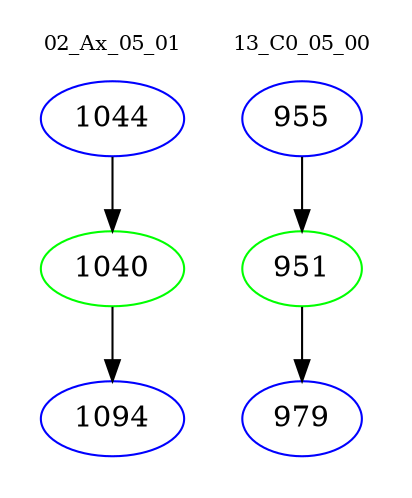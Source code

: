 digraph{
subgraph cluster_0 {
color = white
label = "02_Ax_05_01";
fontsize=10;
T0_1044 [label="1044", color="blue"]
T0_1044 -> T0_1040 [color="black"]
T0_1040 [label="1040", color="green"]
T0_1040 -> T0_1094 [color="black"]
T0_1094 [label="1094", color="blue"]
}
subgraph cluster_1 {
color = white
label = "13_C0_05_00";
fontsize=10;
T1_955 [label="955", color="blue"]
T1_955 -> T1_951 [color="black"]
T1_951 [label="951", color="green"]
T1_951 -> T1_979 [color="black"]
T1_979 [label="979", color="blue"]
}
}
